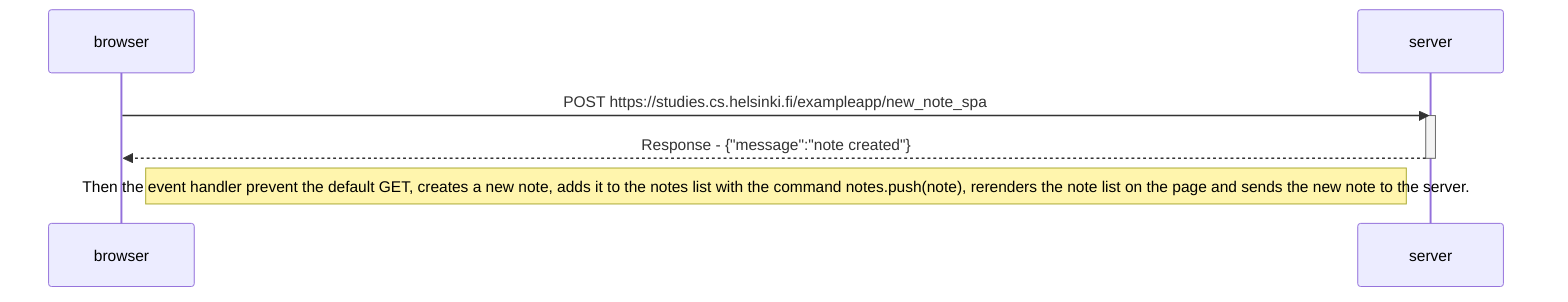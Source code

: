 sequenceDiagram
    participant browser
    participant server

    browser->>server: POST https://studies.cs.helsinki.fi/exampleapp/new_note_spa
    activate server
    server-->>browser: Response - {"message":"note created"}
    deactivate server

    Note right of browser: Then the event handler prevent the default GET, creates a new note, adds it to the notes list with the command notes.push(note), rerenders the note list on the page and sends the new note to the server.